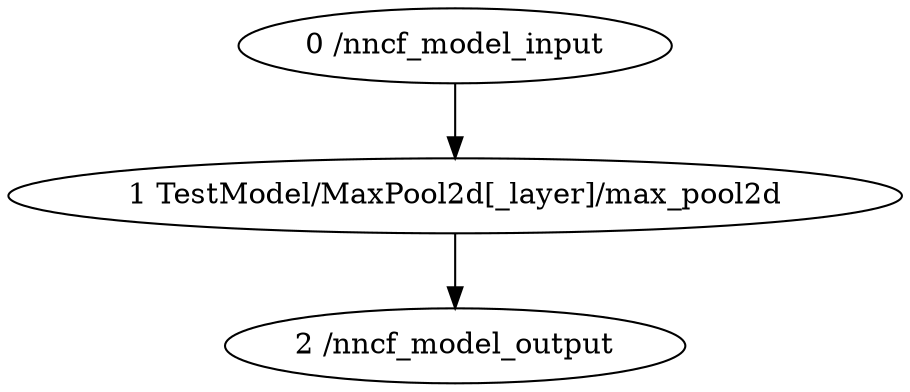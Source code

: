 strict digraph  {
"0 /nncf_model_input" [id=0, scope="", type=nncf_model_input];
"1 TestModel/MaxPool2d[_layer]/max_pool2d" [id=1, scope="TestModel/MaxPool2d[_layer]", type=max_pool2d];
"2 /nncf_model_output" [id=2, scope="", type=nncf_model_output];
"0 /nncf_model_input" -> "1 TestModel/MaxPool2d[_layer]/max_pool2d";
"1 TestModel/MaxPool2d[_layer]/max_pool2d" -> "2 /nncf_model_output";
}
